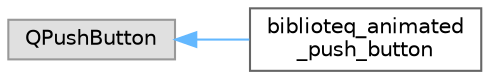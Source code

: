 digraph "Graphical Class Hierarchy"
{
 // LATEX_PDF_SIZE
  bgcolor="transparent";
  edge [fontname=Helvetica,fontsize=10,labelfontname=Helvetica,labelfontsize=10];
  node [fontname=Helvetica,fontsize=10,shape=box,height=0.2,width=0.4];
  rankdir="LR";
  Node0 [id="Node000000",label="QPushButton",height=0.2,width=0.4,color="grey60", fillcolor="#E0E0E0", style="filled",tooltip=" "];
  Node0 -> Node1 [id="edge41_Node000000_Node000001",dir="back",color="steelblue1",style="solid",tooltip=" "];
  Node1 [id="Node000001",label="biblioteq_animated\l_push_button",height=0.2,width=0.4,color="grey40", fillcolor="white", style="filled",URL="$classbiblioteq__animated__push__button.html",tooltip=" "];
}
